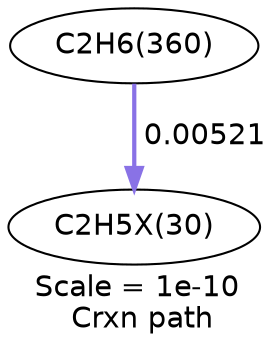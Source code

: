 digraph reaction_paths {
center=1;
s29 -> s71[fontname="Helvetica", style="setlinewidth(2.03)", arrowsize=1.02, color="0.7, 0.505, 0.9"
, label=" 0.00521"];
s29 [ fontname="Helvetica", label="C2H6(360)"];
s71 [ fontname="Helvetica", label="C2H5X(30)"];
 label = "Scale = 1e-10\l Crxn path";
 fontname = "Helvetica";
}
